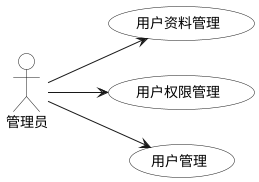 @startuml
'最近一次更新时间: 2024-05-05
left to right direction

:管理员: as Admin #white

(用户资料管理) as (Use1) #white
(用户权限管理) as (Use2) #white
(用户管理) as (Use3) #white

Admin -down-> (Use1)
Admin -down-> (Use2)
Admin -down-> (Use3)

@enduml